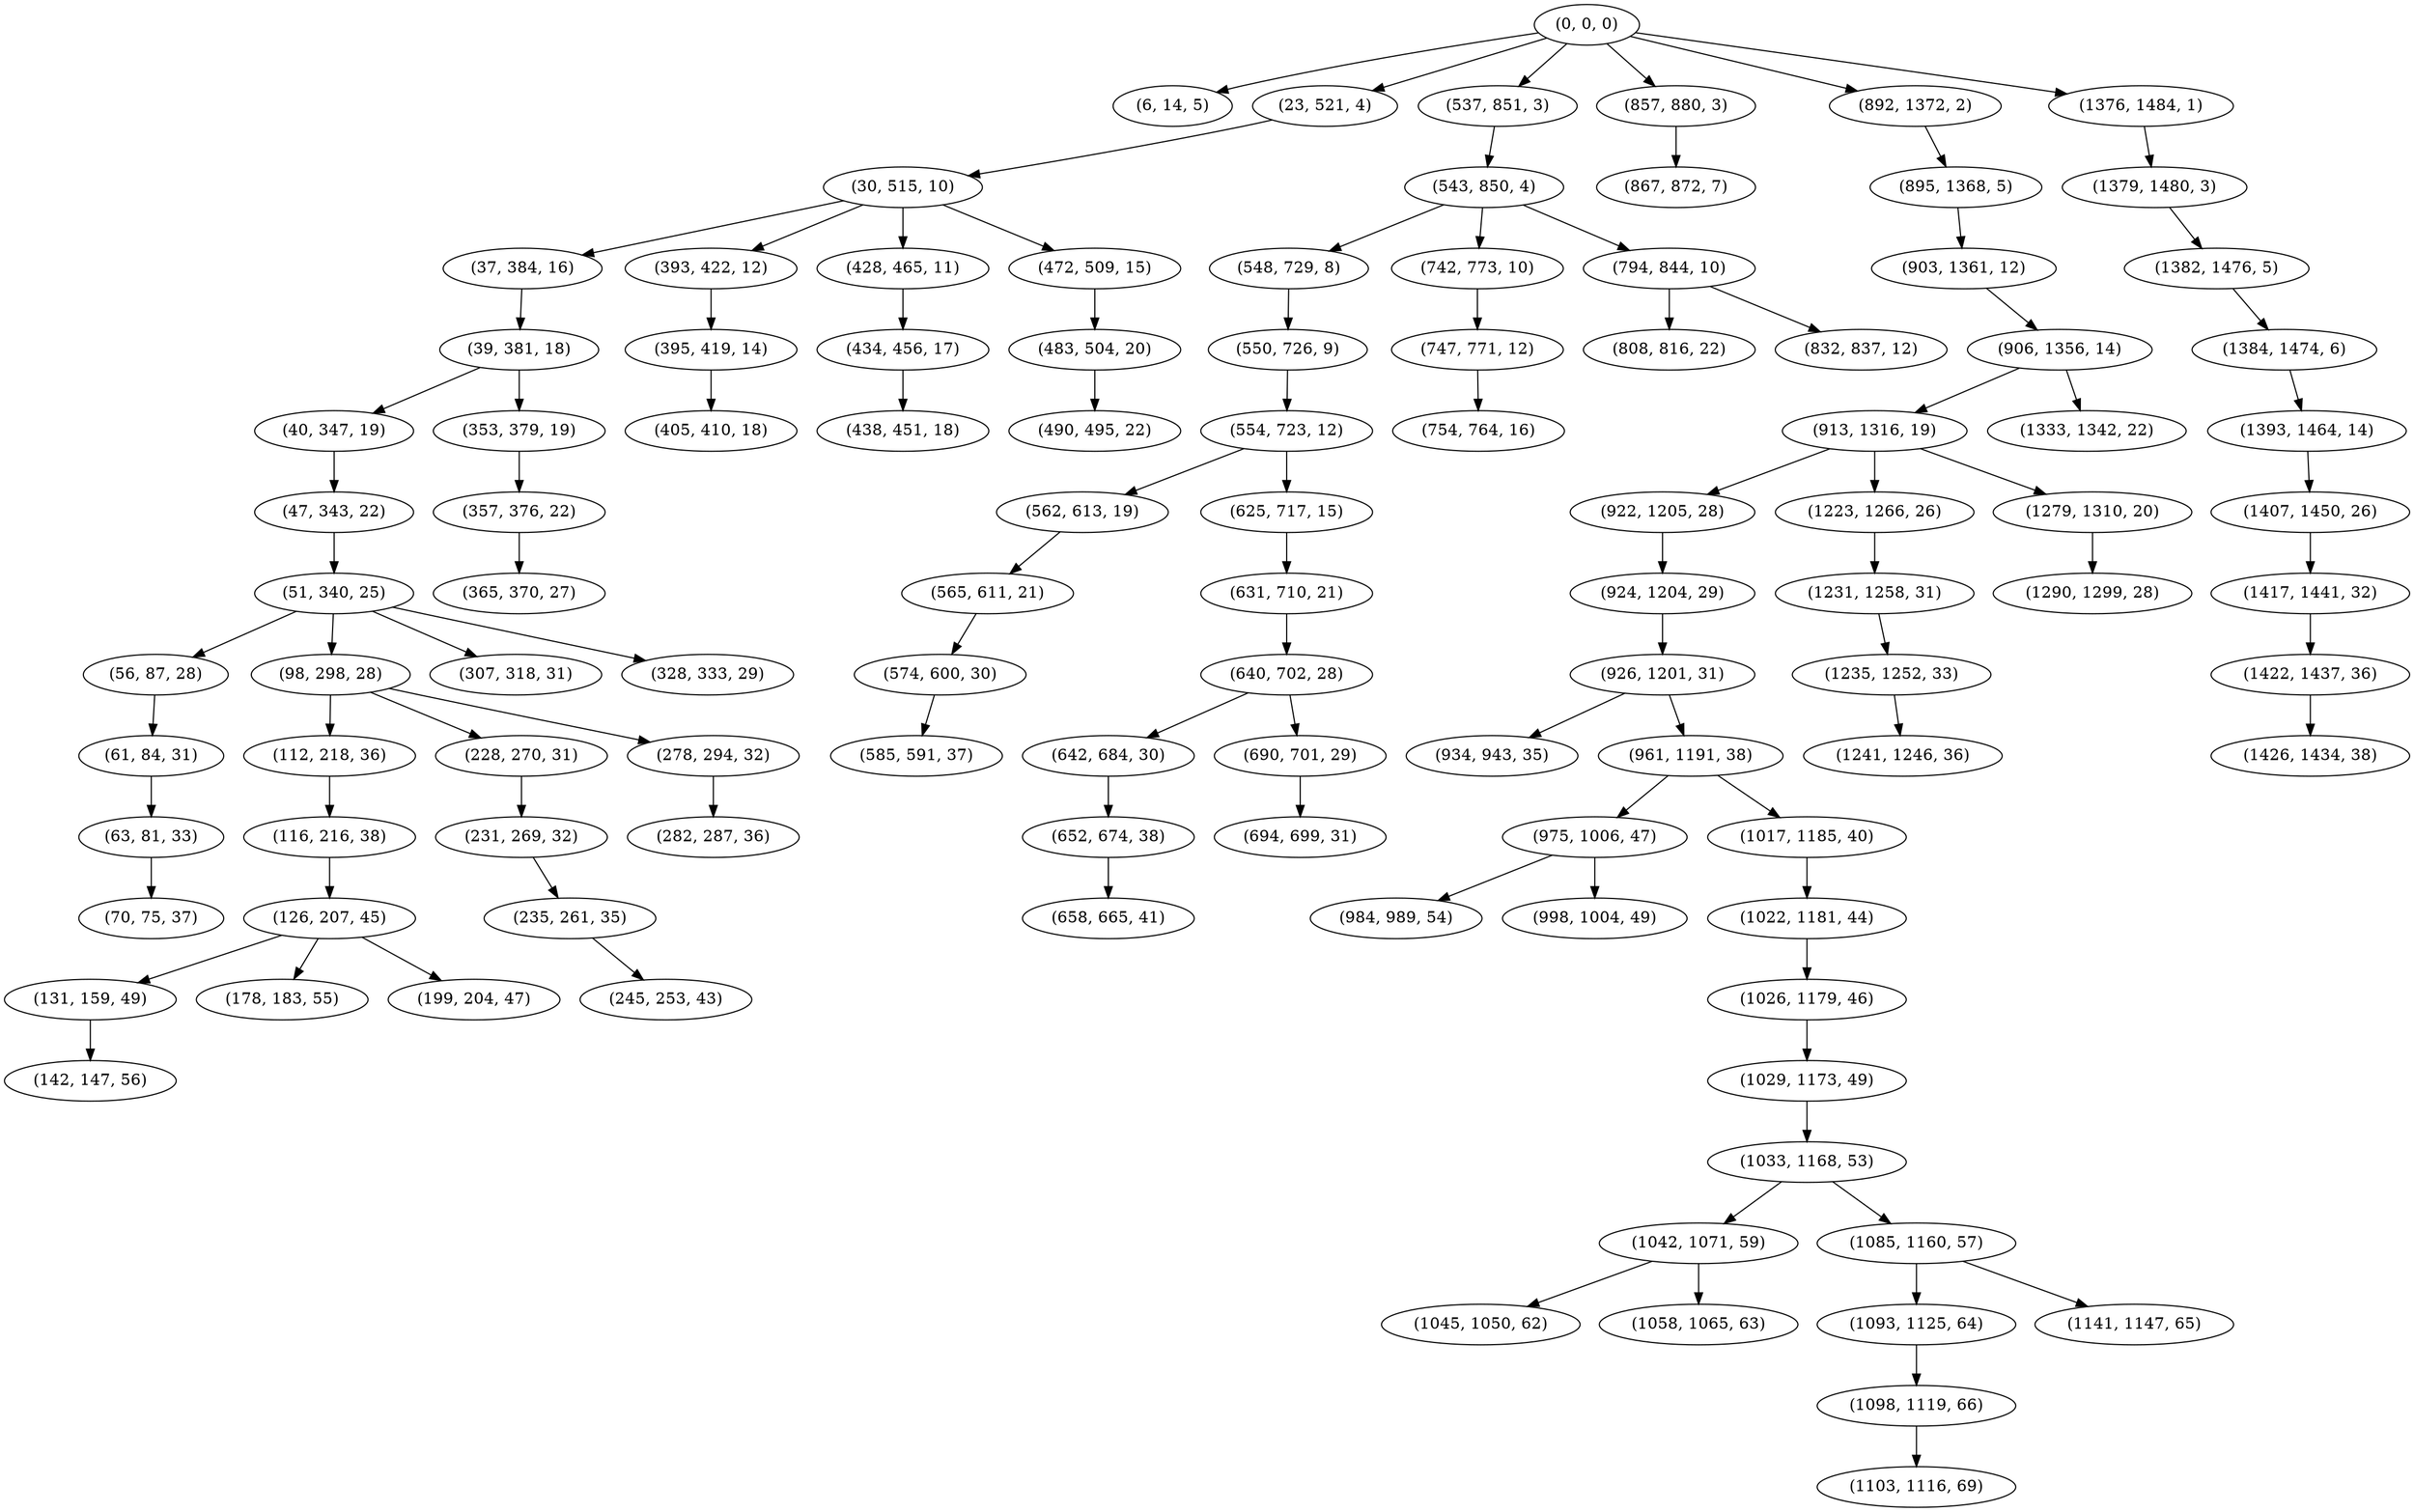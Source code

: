 digraph tree {
    "(0, 0, 0)";
    "(6, 14, 5)";
    "(23, 521, 4)";
    "(30, 515, 10)";
    "(37, 384, 16)";
    "(39, 381, 18)";
    "(40, 347, 19)";
    "(47, 343, 22)";
    "(51, 340, 25)";
    "(56, 87, 28)";
    "(61, 84, 31)";
    "(63, 81, 33)";
    "(70, 75, 37)";
    "(98, 298, 28)";
    "(112, 218, 36)";
    "(116, 216, 38)";
    "(126, 207, 45)";
    "(131, 159, 49)";
    "(142, 147, 56)";
    "(178, 183, 55)";
    "(199, 204, 47)";
    "(228, 270, 31)";
    "(231, 269, 32)";
    "(235, 261, 35)";
    "(245, 253, 43)";
    "(278, 294, 32)";
    "(282, 287, 36)";
    "(307, 318, 31)";
    "(328, 333, 29)";
    "(353, 379, 19)";
    "(357, 376, 22)";
    "(365, 370, 27)";
    "(393, 422, 12)";
    "(395, 419, 14)";
    "(405, 410, 18)";
    "(428, 465, 11)";
    "(434, 456, 17)";
    "(438, 451, 18)";
    "(472, 509, 15)";
    "(483, 504, 20)";
    "(490, 495, 22)";
    "(537, 851, 3)";
    "(543, 850, 4)";
    "(548, 729, 8)";
    "(550, 726, 9)";
    "(554, 723, 12)";
    "(562, 613, 19)";
    "(565, 611, 21)";
    "(574, 600, 30)";
    "(585, 591, 37)";
    "(625, 717, 15)";
    "(631, 710, 21)";
    "(640, 702, 28)";
    "(642, 684, 30)";
    "(652, 674, 38)";
    "(658, 665, 41)";
    "(690, 701, 29)";
    "(694, 699, 31)";
    "(742, 773, 10)";
    "(747, 771, 12)";
    "(754, 764, 16)";
    "(794, 844, 10)";
    "(808, 816, 22)";
    "(832, 837, 12)";
    "(857, 880, 3)";
    "(867, 872, 7)";
    "(892, 1372, 2)";
    "(895, 1368, 5)";
    "(903, 1361, 12)";
    "(906, 1356, 14)";
    "(913, 1316, 19)";
    "(922, 1205, 28)";
    "(924, 1204, 29)";
    "(926, 1201, 31)";
    "(934, 943, 35)";
    "(961, 1191, 38)";
    "(975, 1006, 47)";
    "(984, 989, 54)";
    "(998, 1004, 49)";
    "(1017, 1185, 40)";
    "(1022, 1181, 44)";
    "(1026, 1179, 46)";
    "(1029, 1173, 49)";
    "(1033, 1168, 53)";
    "(1042, 1071, 59)";
    "(1045, 1050, 62)";
    "(1058, 1065, 63)";
    "(1085, 1160, 57)";
    "(1093, 1125, 64)";
    "(1098, 1119, 66)";
    "(1103, 1116, 69)";
    "(1141, 1147, 65)";
    "(1223, 1266, 26)";
    "(1231, 1258, 31)";
    "(1235, 1252, 33)";
    "(1241, 1246, 36)";
    "(1279, 1310, 20)";
    "(1290, 1299, 28)";
    "(1333, 1342, 22)";
    "(1376, 1484, 1)";
    "(1379, 1480, 3)";
    "(1382, 1476, 5)";
    "(1384, 1474, 6)";
    "(1393, 1464, 14)";
    "(1407, 1450, 26)";
    "(1417, 1441, 32)";
    "(1422, 1437, 36)";
    "(1426, 1434, 38)";
    "(0, 0, 0)" -> "(6, 14, 5)";
    "(0, 0, 0)" -> "(23, 521, 4)";
    "(0, 0, 0)" -> "(537, 851, 3)";
    "(0, 0, 0)" -> "(857, 880, 3)";
    "(0, 0, 0)" -> "(892, 1372, 2)";
    "(0, 0, 0)" -> "(1376, 1484, 1)";
    "(23, 521, 4)" -> "(30, 515, 10)";
    "(30, 515, 10)" -> "(37, 384, 16)";
    "(30, 515, 10)" -> "(393, 422, 12)";
    "(30, 515, 10)" -> "(428, 465, 11)";
    "(30, 515, 10)" -> "(472, 509, 15)";
    "(37, 384, 16)" -> "(39, 381, 18)";
    "(39, 381, 18)" -> "(40, 347, 19)";
    "(39, 381, 18)" -> "(353, 379, 19)";
    "(40, 347, 19)" -> "(47, 343, 22)";
    "(47, 343, 22)" -> "(51, 340, 25)";
    "(51, 340, 25)" -> "(56, 87, 28)";
    "(51, 340, 25)" -> "(98, 298, 28)";
    "(51, 340, 25)" -> "(307, 318, 31)";
    "(51, 340, 25)" -> "(328, 333, 29)";
    "(56, 87, 28)" -> "(61, 84, 31)";
    "(61, 84, 31)" -> "(63, 81, 33)";
    "(63, 81, 33)" -> "(70, 75, 37)";
    "(98, 298, 28)" -> "(112, 218, 36)";
    "(98, 298, 28)" -> "(228, 270, 31)";
    "(98, 298, 28)" -> "(278, 294, 32)";
    "(112, 218, 36)" -> "(116, 216, 38)";
    "(116, 216, 38)" -> "(126, 207, 45)";
    "(126, 207, 45)" -> "(131, 159, 49)";
    "(126, 207, 45)" -> "(178, 183, 55)";
    "(126, 207, 45)" -> "(199, 204, 47)";
    "(131, 159, 49)" -> "(142, 147, 56)";
    "(228, 270, 31)" -> "(231, 269, 32)";
    "(231, 269, 32)" -> "(235, 261, 35)";
    "(235, 261, 35)" -> "(245, 253, 43)";
    "(278, 294, 32)" -> "(282, 287, 36)";
    "(353, 379, 19)" -> "(357, 376, 22)";
    "(357, 376, 22)" -> "(365, 370, 27)";
    "(393, 422, 12)" -> "(395, 419, 14)";
    "(395, 419, 14)" -> "(405, 410, 18)";
    "(428, 465, 11)" -> "(434, 456, 17)";
    "(434, 456, 17)" -> "(438, 451, 18)";
    "(472, 509, 15)" -> "(483, 504, 20)";
    "(483, 504, 20)" -> "(490, 495, 22)";
    "(537, 851, 3)" -> "(543, 850, 4)";
    "(543, 850, 4)" -> "(548, 729, 8)";
    "(543, 850, 4)" -> "(742, 773, 10)";
    "(543, 850, 4)" -> "(794, 844, 10)";
    "(548, 729, 8)" -> "(550, 726, 9)";
    "(550, 726, 9)" -> "(554, 723, 12)";
    "(554, 723, 12)" -> "(562, 613, 19)";
    "(554, 723, 12)" -> "(625, 717, 15)";
    "(562, 613, 19)" -> "(565, 611, 21)";
    "(565, 611, 21)" -> "(574, 600, 30)";
    "(574, 600, 30)" -> "(585, 591, 37)";
    "(625, 717, 15)" -> "(631, 710, 21)";
    "(631, 710, 21)" -> "(640, 702, 28)";
    "(640, 702, 28)" -> "(642, 684, 30)";
    "(640, 702, 28)" -> "(690, 701, 29)";
    "(642, 684, 30)" -> "(652, 674, 38)";
    "(652, 674, 38)" -> "(658, 665, 41)";
    "(690, 701, 29)" -> "(694, 699, 31)";
    "(742, 773, 10)" -> "(747, 771, 12)";
    "(747, 771, 12)" -> "(754, 764, 16)";
    "(794, 844, 10)" -> "(808, 816, 22)";
    "(794, 844, 10)" -> "(832, 837, 12)";
    "(857, 880, 3)" -> "(867, 872, 7)";
    "(892, 1372, 2)" -> "(895, 1368, 5)";
    "(895, 1368, 5)" -> "(903, 1361, 12)";
    "(903, 1361, 12)" -> "(906, 1356, 14)";
    "(906, 1356, 14)" -> "(913, 1316, 19)";
    "(906, 1356, 14)" -> "(1333, 1342, 22)";
    "(913, 1316, 19)" -> "(922, 1205, 28)";
    "(913, 1316, 19)" -> "(1223, 1266, 26)";
    "(913, 1316, 19)" -> "(1279, 1310, 20)";
    "(922, 1205, 28)" -> "(924, 1204, 29)";
    "(924, 1204, 29)" -> "(926, 1201, 31)";
    "(926, 1201, 31)" -> "(934, 943, 35)";
    "(926, 1201, 31)" -> "(961, 1191, 38)";
    "(961, 1191, 38)" -> "(975, 1006, 47)";
    "(961, 1191, 38)" -> "(1017, 1185, 40)";
    "(975, 1006, 47)" -> "(984, 989, 54)";
    "(975, 1006, 47)" -> "(998, 1004, 49)";
    "(1017, 1185, 40)" -> "(1022, 1181, 44)";
    "(1022, 1181, 44)" -> "(1026, 1179, 46)";
    "(1026, 1179, 46)" -> "(1029, 1173, 49)";
    "(1029, 1173, 49)" -> "(1033, 1168, 53)";
    "(1033, 1168, 53)" -> "(1042, 1071, 59)";
    "(1033, 1168, 53)" -> "(1085, 1160, 57)";
    "(1042, 1071, 59)" -> "(1045, 1050, 62)";
    "(1042, 1071, 59)" -> "(1058, 1065, 63)";
    "(1085, 1160, 57)" -> "(1093, 1125, 64)";
    "(1085, 1160, 57)" -> "(1141, 1147, 65)";
    "(1093, 1125, 64)" -> "(1098, 1119, 66)";
    "(1098, 1119, 66)" -> "(1103, 1116, 69)";
    "(1223, 1266, 26)" -> "(1231, 1258, 31)";
    "(1231, 1258, 31)" -> "(1235, 1252, 33)";
    "(1235, 1252, 33)" -> "(1241, 1246, 36)";
    "(1279, 1310, 20)" -> "(1290, 1299, 28)";
    "(1376, 1484, 1)" -> "(1379, 1480, 3)";
    "(1379, 1480, 3)" -> "(1382, 1476, 5)";
    "(1382, 1476, 5)" -> "(1384, 1474, 6)";
    "(1384, 1474, 6)" -> "(1393, 1464, 14)";
    "(1393, 1464, 14)" -> "(1407, 1450, 26)";
    "(1407, 1450, 26)" -> "(1417, 1441, 32)";
    "(1417, 1441, 32)" -> "(1422, 1437, 36)";
    "(1422, 1437, 36)" -> "(1426, 1434, 38)";
}
